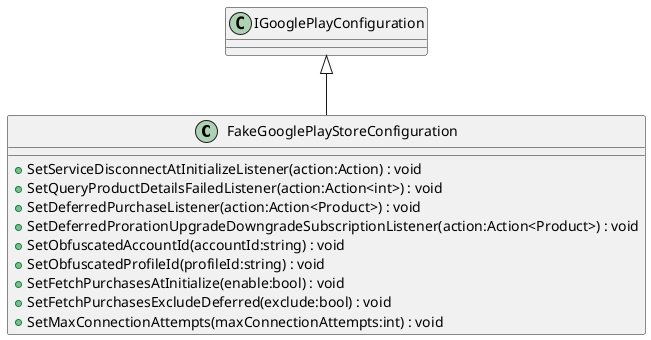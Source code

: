 @startuml
class FakeGooglePlayStoreConfiguration {
    + SetServiceDisconnectAtInitializeListener(action:Action) : void
    + SetQueryProductDetailsFailedListener(action:Action<int>) : void
    + SetDeferredPurchaseListener(action:Action<Product>) : void
    + SetDeferredProrationUpgradeDowngradeSubscriptionListener(action:Action<Product>) : void
    + SetObfuscatedAccountId(accountId:string) : void
    + SetObfuscatedProfileId(profileId:string) : void
    + SetFetchPurchasesAtInitialize(enable:bool) : void
    + SetFetchPurchasesExcludeDeferred(exclude:bool) : void
    + SetMaxConnectionAttempts(maxConnectionAttempts:int) : void
}
IGooglePlayConfiguration <|-- FakeGooglePlayStoreConfiguration
@enduml
